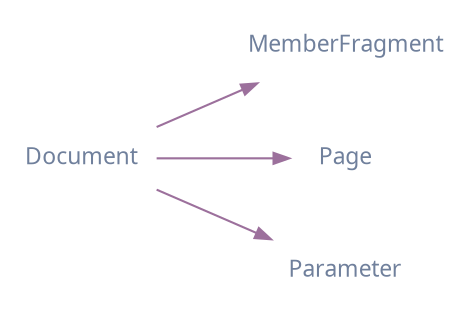 digraph {
 rankdir = "LR"
 bgcolor = none;
 layout  = dot;
 edge [
   arrowsize = 0.75
   color     ="#9C709CFF"
 ]
 D4HIlMA[
   shape    = none
   label    = "Document"
   fontname = "Segoe UI"
   fontcolor= "#70809CFF"
   fontsize = 11
 ]
 WWw3zFL[
   shape    = none
   label    = "MemberFragment"
   fontname = "Segoe UI"
   fontcolor= "#70809CFF"
   fontsize = 11
 ]
 WrK3zFL[
   shape    = none
   label    = "Page"
   fontname = "Segoe UI"
   fontcolor= "#70809CFF"
   fontsize = 11
 ]
 dcG3zFL[
   shape    = none
   label    = "Parameter"
   fontname = "Segoe UI"
   fontcolor= "#70809CFF"
   fontsize = 11
 ]
 D4HIlMA->WWw3zFL
 D4HIlMA->WrK3zFL
 D4HIlMA->dcG3zFL
}
